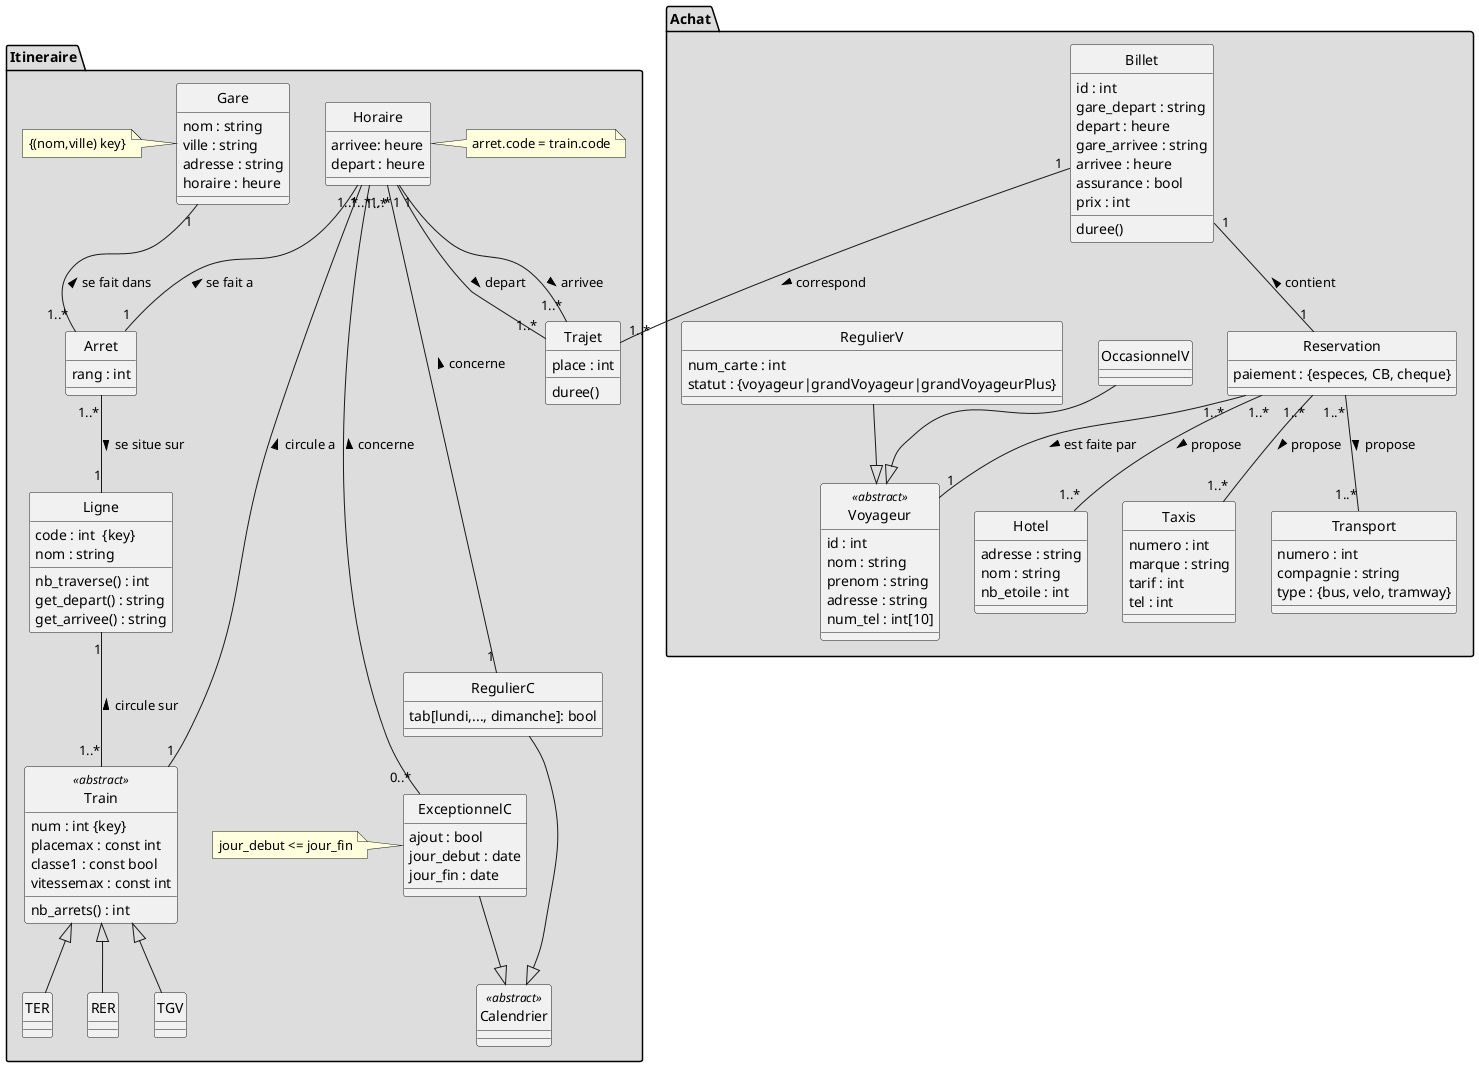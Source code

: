 @startuml
hide circle


package "Itineraire" #DDDDDD {
class Gare {
  nom : string
  ville : string
  adresse : string
  horaire : heure
}
note left: {(nom,ville) key}

class Train <<abstract>> {
  num : int {key}
  placemax : const int
  classe1 : const bool
  vitessemax : const int
  nb_arrets() : int
}

class RER {
}

class TGV {
}

class TER {
}

class Ligne {
  code : int  {key}
  nom : string
  nb_traverse() : int
  get_depart() : string
  get_arrivee() : string
}

class Trajet {
  place : int
  duree()
}

class Arret {
  rang : int
}


class Horaire {
  arrivee: heure
  depart : heure
}
note right
arret.code = train.code
end note

class Calendrier <<abstract>> {
}


class RegulierC {
  tab[lundi,..., dimanche]: bool
}

class ExceptionnelC {
  ajout : bool
  jour_debut : date
  jour_fin : date
}
note left
jour_debut <= jour_fin
end note

}
package "Achat" #DDDDDD {
class Billet {
  id : int
  gare_depart : string
  depart : heure
  gare_arrivee : string
  arrivee : heure
  assurance : bool
  prix : int
  duree()
}

class Voyageur <<abstract>> {
  id : int
  nom : string
  prenom : string
  adresse : string
  num_tel : int[10]
}

class OccasionnelV {

}

class RegulierV {
  num_carte : int
  statut : {voyageur|grandVoyageur|grandVoyageurPlus}
}

class Reservation {
  paiement : {especes, CB, cheque}
}

class Hotel {
  adresse : string
  nom : string
  nb_etoile : int
}

class Taxis {
  numero : int
  marque : string
  tarif : int
  tel : int
}

class Transport {
  numero : int
  compagnie : string
  type : {bus, velo, tramway}
}

Train <|-- RER
Train <|-- TER
Train <|-- TGV
Gare "1" -- "1..*" Arret : se fait dans <
Arret "1..*" -- "1" Ligne : se situe sur >
Ligne "1" -- "1..*" Train : circule sur <
Horaire "1" -- "1..*" Trajet : depart >
Horaire "1" -- "1..*" Trajet : arrivee >
Horaire "1..*" -- "1" Arret : se fait a <
Horaire "1..*" -- "1" Train : circule a <
Billet "1" -- "1" Reservation : contient <
Reservation "1..*" -- "1"  Voyageur : est faite par >
Reservation "1..*" -- "1..*"  Taxis : propose >
Reservation "1..*" -- "1..*"  Transport : propose >
Reservation "1..*" -- "1..*"  Hotel : propose >
Billet "1" -- "1..*" Trajet : correspond >
Horaire "1..*" --- "1" RegulierC : concerne <
Horaire "1..*" ---- "0..*" ExceptionnelC : concerne <
RegulierC --|> Calendrier
ExceptionnelC --|> Calendrier
OccasionnelV --|> Voyageur
RegulierV --|> Voyageur
@enduml
